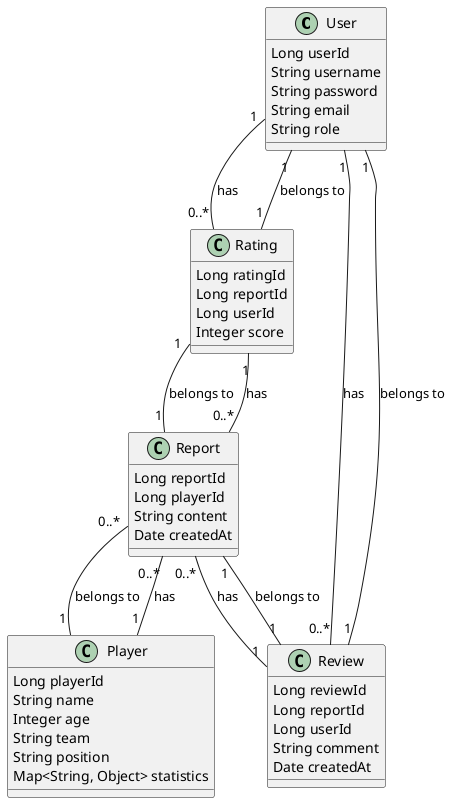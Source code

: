 @startuml

class User {
  Long userId
  String username
  String password
  String email
  String role
}

class Player {
  Long playerId
  String name
  Integer age
  String team
  String position
  Map<String, Object> statistics
}

class Report {
  Long reportId
  Long playerId
  String content
  Date createdAt
}

class Rating {
  Long ratingId
  Long reportId
  Long userId
  Integer score
}

class Review {
  Long reviewId
  Long reportId
  Long userId
  String comment
  Date createdAt
}

User "1" -- "0..*" Rating : has
User "1" -- "0..*" Review : has
Player "1" -- "0..*" Report : has
Report "0..*" -- "1" Player : belongs to
Report "0..*" -- "1" Rating : has
Report "0..*" -- "1" Review : has
Rating "1" -- "1" Report : belongs to
Rating "1" -- "1" User : belongs to
Review "1" -- "1" Report : belongs to
Review "1" -- "1" User : belongs to

@enduml

